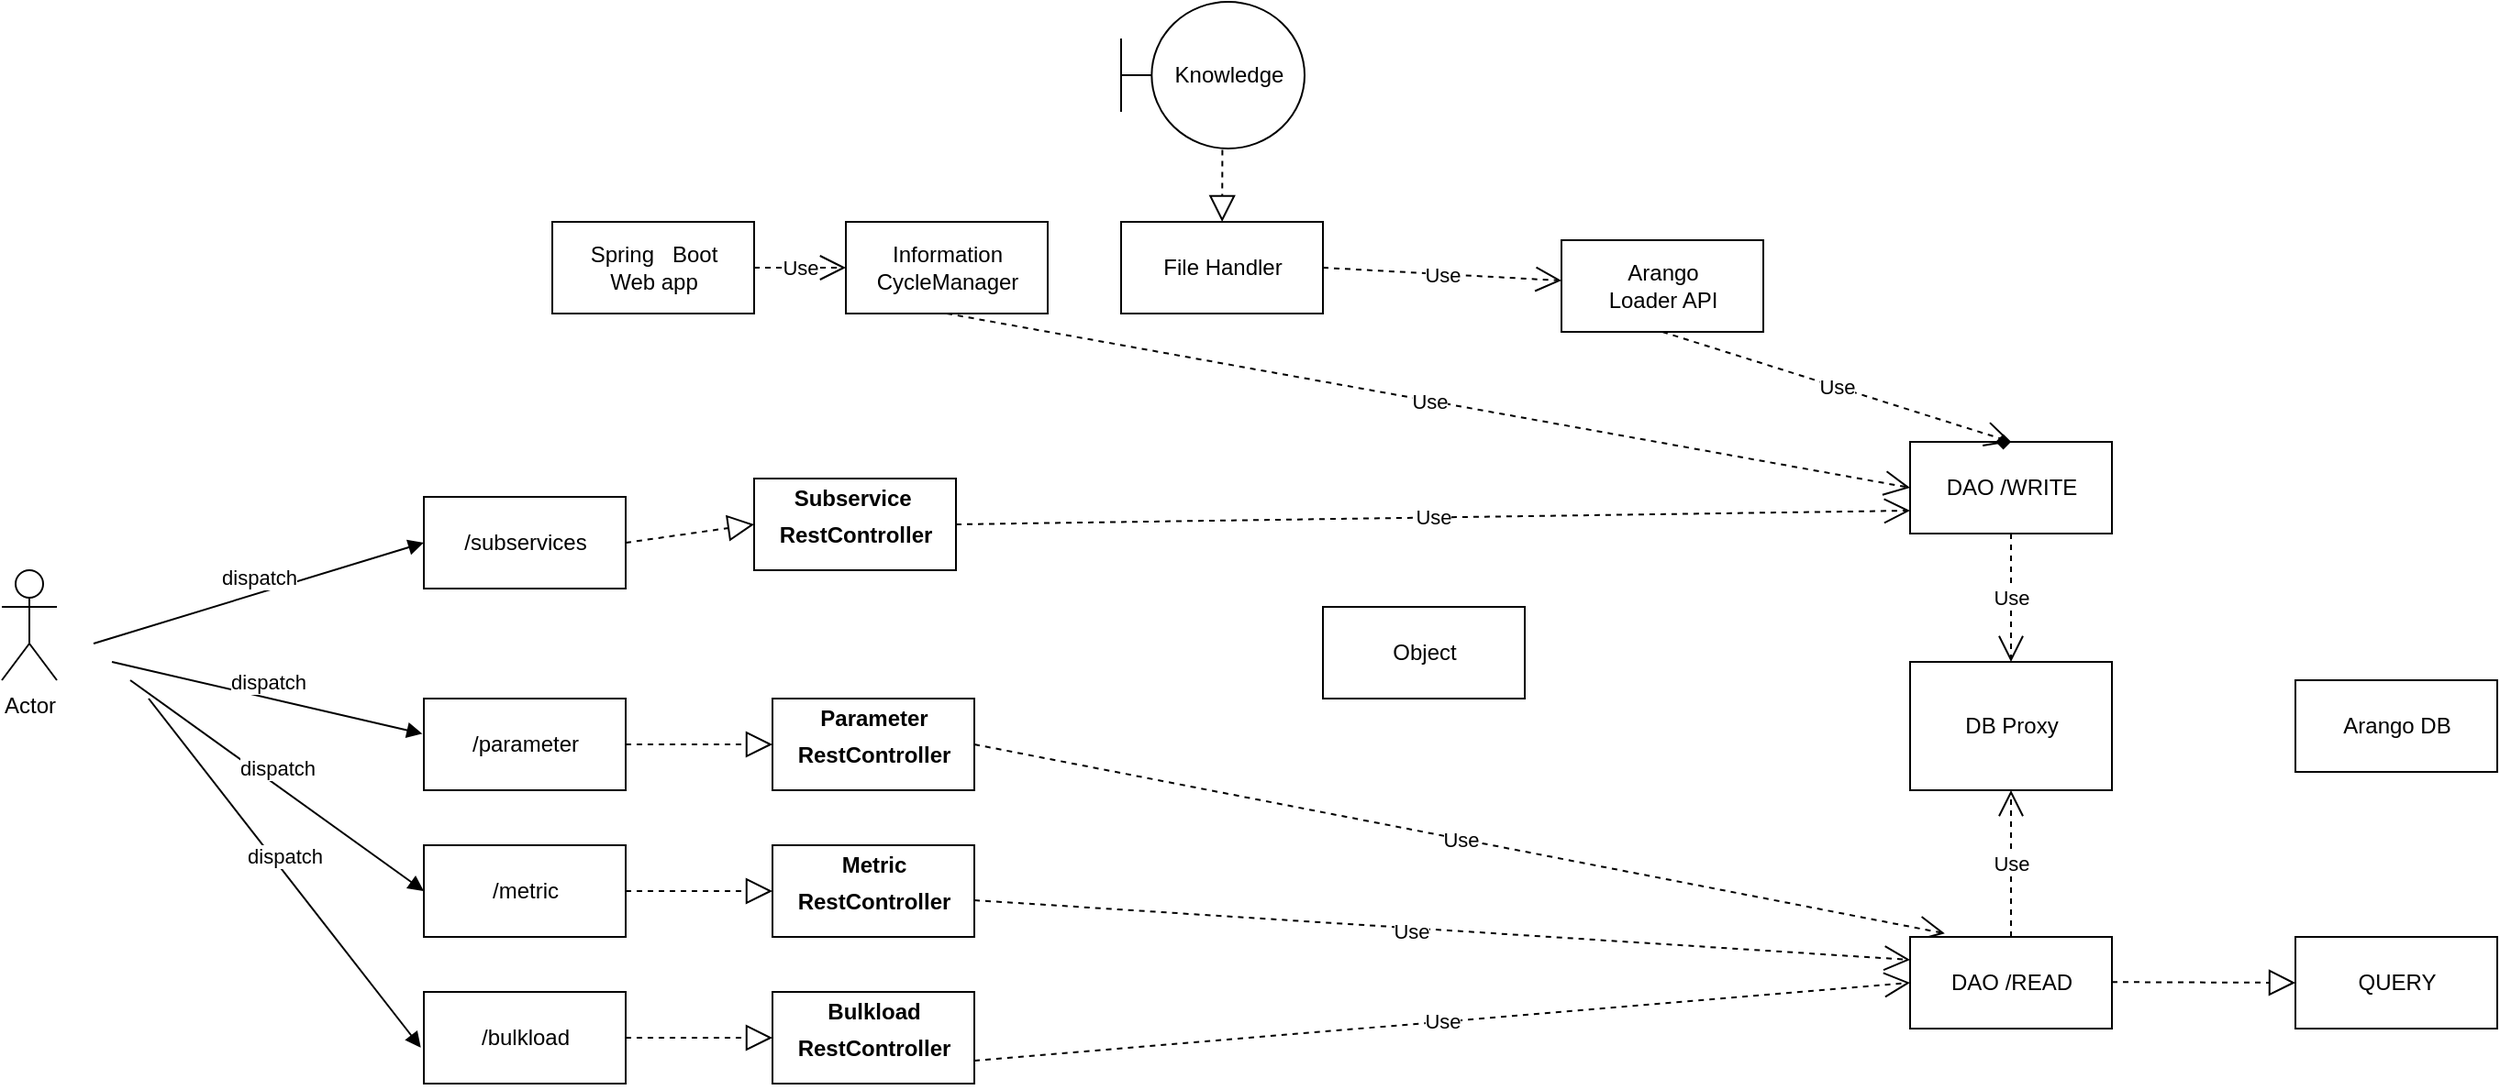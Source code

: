 <mxfile version="15.9.4" type="github">
  <diagram name="Page-1" id="9361dd3d-8414-5efd-6122-117bd74ce7a7">
    <mxGraphModel dx="1527" dy="813" grid="1" gridSize="10" guides="1" tooltips="1" connect="1" arrows="1" fold="1" page="0" pageScale="1.5" pageWidth="826" pageHeight="1169" background="none" math="0" shadow="0">
      <root>
        <mxCell id="0" />
        <mxCell id="1" parent="0" />
        <mxCell id="D8efox3JSMdk16xI1zfX-89" value="Actor" style="shape=umlActor;verticalLabelPosition=bottom;verticalAlign=top;html=1;" vertex="1" parent="1">
          <mxGeometry x="240" y="420" width="30" height="60" as="geometry" />
        </mxCell>
        <mxCell id="D8efox3JSMdk16xI1zfX-90" value="/subservices" style="html=1;" vertex="1" parent="1">
          <mxGeometry x="470" y="380" width="110" height="50" as="geometry" />
        </mxCell>
        <mxCell id="D8efox3JSMdk16xI1zfX-92" value="dispatch" style="html=1;verticalAlign=bottom;endArrow=block;rounded=0;entryX=0;entryY=0.5;entryDx=0;entryDy=0;" edge="1" parent="1" target="D8efox3JSMdk16xI1zfX-90">
          <mxGeometry width="80" relative="1" as="geometry">
            <mxPoint x="290" y="460" as="sourcePoint" />
            <mxPoint x="370" y="460" as="targetPoint" />
          </mxGeometry>
        </mxCell>
        <mxCell id="D8efox3JSMdk16xI1zfX-95" value="&lt;p style=&quot;margin: 6px 0px 0px&quot;&gt;&lt;b&gt;Subservice&amp;nbsp;&lt;/b&gt;&lt;/p&gt;&lt;p style=&quot;margin: 6px 0px 0px&quot;&gt;&lt;b&gt;RestController&lt;/b&gt;&lt;/p&gt;&lt;div&gt;&lt;b&gt;&lt;br&gt;&lt;/b&gt;&lt;/div&gt;" style="html=1;" vertex="1" parent="1">
          <mxGeometry x="650" y="370" width="110" height="50" as="geometry" />
        </mxCell>
        <mxCell id="D8efox3JSMdk16xI1zfX-97" value="DB Proxy" style="html=1;" vertex="1" parent="1">
          <mxGeometry x="1280" y="470" width="110" height="70" as="geometry" />
        </mxCell>
        <mxCell id="D8efox3JSMdk16xI1zfX-102" value="/parameter" style="html=1;" vertex="1" parent="1">
          <mxGeometry x="470" y="490" width="110" height="50" as="geometry" />
        </mxCell>
        <mxCell id="D8efox3JSMdk16xI1zfX-103" value="/bulkload" style="html=1;" vertex="1" parent="1">
          <mxGeometry x="470" y="650" width="110" height="50" as="geometry" />
        </mxCell>
        <mxCell id="D8efox3JSMdk16xI1zfX-104" value="/metric" style="html=1;" vertex="1" parent="1">
          <mxGeometry x="470" y="570" width="110" height="50" as="geometry" />
        </mxCell>
        <mxCell id="D8efox3JSMdk16xI1zfX-105" value="&lt;p style=&quot;margin: 6px 0px 0px&quot;&gt;&lt;b&gt;Parameter&lt;/b&gt;&lt;/p&gt;&lt;p style=&quot;margin: 6px 0px 0px&quot;&gt;&lt;b&gt;RestController&lt;/b&gt;&lt;br&gt;&lt;/p&gt;&lt;div&gt;&lt;b&gt;&lt;br&gt;&lt;/b&gt;&lt;/div&gt;" style="html=1;" vertex="1" parent="1">
          <mxGeometry x="660" y="490" width="110" height="50" as="geometry" />
        </mxCell>
        <mxCell id="D8efox3JSMdk16xI1zfX-106" value="&lt;p style=&quot;margin: 6px 0px 0px&quot;&gt;&lt;b&gt;Metric&lt;/b&gt;&lt;/p&gt;&lt;p style=&quot;margin: 6px 0px 0px&quot;&gt;&lt;b&gt;RestController&lt;/b&gt;&lt;/p&gt;&lt;div&gt;&lt;b&gt;&lt;br&gt;&lt;/b&gt;&lt;/div&gt;" style="html=1;" vertex="1" parent="1">
          <mxGeometry x="660" y="570" width="110" height="50" as="geometry" />
        </mxCell>
        <mxCell id="D8efox3JSMdk16xI1zfX-107" value="&lt;p style=&quot;margin: 6px 0px 0px&quot;&gt;&lt;b&gt;Bulkload&lt;/b&gt;&lt;/p&gt;&lt;p style=&quot;margin: 6px 0px 0px&quot;&gt;&lt;b&gt;RestController&lt;/b&gt;&lt;/p&gt;&lt;div&gt;&lt;b&gt;&lt;br&gt;&lt;/b&gt;&lt;/div&gt;" style="html=1;" vertex="1" parent="1">
          <mxGeometry x="660" y="650" width="110" height="50" as="geometry" />
        </mxCell>
        <mxCell id="D8efox3JSMdk16xI1zfX-115" value="Use" style="endArrow=open;endSize=12;dashed=1;html=1;rounded=0;entryX=0;entryY=0.25;entryDx=0;entryDy=0;" edge="1" parent="1" target="D8efox3JSMdk16xI1zfX-136">
          <mxGeometry x="-0.064" y="-2" width="160" relative="1" as="geometry">
            <mxPoint x="770" y="600" as="sourcePoint" />
            <mxPoint x="930" y="600" as="targetPoint" />
            <mxPoint as="offset" />
          </mxGeometry>
        </mxCell>
        <mxCell id="D8efox3JSMdk16xI1zfX-117" value="Use" style="endArrow=open;endSize=12;dashed=1;html=1;rounded=0;exitX=1;exitY=0.5;exitDx=0;exitDy=0;entryX=0;entryY=0.75;entryDx=0;entryDy=0;" edge="1" parent="1" source="D8efox3JSMdk16xI1zfX-95" target="D8efox3JSMdk16xI1zfX-132">
          <mxGeometry width="160" relative="1" as="geometry">
            <mxPoint x="910" y="470" as="sourcePoint" />
            <mxPoint x="1070" y="470" as="targetPoint" />
          </mxGeometry>
        </mxCell>
        <mxCell id="D8efox3JSMdk16xI1zfX-118" value="Use" style="endArrow=open;endSize=12;dashed=1;html=1;rounded=0;exitX=1;exitY=0.5;exitDx=0;exitDy=0;entryX=0.172;entryY=-0.038;entryDx=0;entryDy=0;entryPerimeter=0;" edge="1" parent="1" source="D8efox3JSMdk16xI1zfX-105" target="D8efox3JSMdk16xI1zfX-136">
          <mxGeometry width="160" relative="1" as="geometry">
            <mxPoint x="910" y="470" as="sourcePoint" />
            <mxPoint x="1070" y="470" as="targetPoint" />
          </mxGeometry>
        </mxCell>
        <mxCell id="D8efox3JSMdk16xI1zfX-120" value="dispatch" style="html=1;verticalAlign=bottom;endArrow=block;rounded=0;entryX=-0.007;entryY=0.384;entryDx=0;entryDy=0;entryPerimeter=0;" edge="1" parent="1" target="D8efox3JSMdk16xI1zfX-102">
          <mxGeometry width="80" relative="1" as="geometry">
            <mxPoint x="300" y="470" as="sourcePoint" />
            <mxPoint x="480" y="415" as="targetPoint" />
          </mxGeometry>
        </mxCell>
        <mxCell id="D8efox3JSMdk16xI1zfX-121" value="dispatch" style="html=1;verticalAlign=bottom;endArrow=block;rounded=0;entryX=0;entryY=0.5;entryDx=0;entryDy=0;" edge="1" parent="1" target="D8efox3JSMdk16xI1zfX-104">
          <mxGeometry width="80" relative="1" as="geometry">
            <mxPoint x="310" y="480" as="sourcePoint" />
            <mxPoint x="479.23" y="519.2" as="targetPoint" />
          </mxGeometry>
        </mxCell>
        <mxCell id="D8efox3JSMdk16xI1zfX-122" value="dispatch" style="html=1;verticalAlign=bottom;endArrow=block;rounded=0;entryX=-0.015;entryY=0.608;entryDx=0;entryDy=0;entryPerimeter=0;" edge="1" parent="1" target="D8efox3JSMdk16xI1zfX-103">
          <mxGeometry width="80" relative="1" as="geometry">
            <mxPoint x="320" y="490" as="sourcePoint" />
            <mxPoint x="480" y="605" as="targetPoint" />
          </mxGeometry>
        </mxCell>
        <mxCell id="D8efox3JSMdk16xI1zfX-126" value="" style="endArrow=block;dashed=1;endFill=0;endSize=12;html=1;rounded=0;exitX=1;exitY=0.5;exitDx=0;exitDy=0;entryX=0;entryY=0.5;entryDx=0;entryDy=0;" edge="1" parent="1" source="D8efox3JSMdk16xI1zfX-90" target="D8efox3JSMdk16xI1zfX-95">
          <mxGeometry width="160" relative="1" as="geometry">
            <mxPoint x="910" y="470" as="sourcePoint" />
            <mxPoint x="1070" y="470" as="targetPoint" />
          </mxGeometry>
        </mxCell>
        <mxCell id="D8efox3JSMdk16xI1zfX-127" value="" style="endArrow=block;dashed=1;endFill=0;endSize=12;html=1;rounded=0;exitX=1;exitY=0.5;exitDx=0;exitDy=0;entryX=0;entryY=0.5;entryDx=0;entryDy=0;" edge="1" parent="1" source="D8efox3JSMdk16xI1zfX-102" target="D8efox3JSMdk16xI1zfX-105">
          <mxGeometry width="160" relative="1" as="geometry">
            <mxPoint x="590" y="415" as="sourcePoint" />
            <mxPoint x="660" y="405" as="targetPoint" />
          </mxGeometry>
        </mxCell>
        <mxCell id="D8efox3JSMdk16xI1zfX-128" value="" style="endArrow=block;dashed=1;endFill=0;endSize=12;html=1;rounded=0;exitX=1;exitY=0.5;exitDx=0;exitDy=0;entryX=0;entryY=0.5;entryDx=0;entryDy=0;" edge="1" parent="1" source="D8efox3JSMdk16xI1zfX-104" target="D8efox3JSMdk16xI1zfX-106">
          <mxGeometry width="160" relative="1" as="geometry">
            <mxPoint x="590" y="525" as="sourcePoint" />
            <mxPoint x="670" y="525" as="targetPoint" />
          </mxGeometry>
        </mxCell>
        <mxCell id="D8efox3JSMdk16xI1zfX-129" value="" style="endArrow=block;dashed=1;endFill=0;endSize=12;html=1;rounded=0;exitX=1;exitY=0.5;exitDx=0;exitDy=0;entryX=0;entryY=0.5;entryDx=0;entryDy=0;" edge="1" parent="1" source="D8efox3JSMdk16xI1zfX-103" target="D8efox3JSMdk16xI1zfX-107">
          <mxGeometry width="160" relative="1" as="geometry">
            <mxPoint x="590" y="605" as="sourcePoint" />
            <mxPoint x="670" y="605" as="targetPoint" />
          </mxGeometry>
        </mxCell>
        <mxCell id="D8efox3JSMdk16xI1zfX-130" value="Spring&amp;nbsp; &amp;nbsp;Boot &lt;br&gt;Web app" style="html=1;" vertex="1" parent="1">
          <mxGeometry x="540" y="230" width="110" height="50" as="geometry" />
        </mxCell>
        <mxCell id="D8efox3JSMdk16xI1zfX-132" value="DAO /WRITE" style="html=1;" vertex="1" parent="1">
          <mxGeometry x="1280" y="350" width="110" height="50" as="geometry" />
        </mxCell>
        <mxCell id="D8efox3JSMdk16xI1zfX-133" value="Information&lt;br&gt;CycleManager" style="html=1;" vertex="1" parent="1">
          <mxGeometry x="700" y="230" width="110" height="50" as="geometry" />
        </mxCell>
        <mxCell id="D8efox3JSMdk16xI1zfX-134" style="edgeStyle=orthogonalEdgeStyle;rounded=0;orthogonalLoop=1;jettySize=auto;html=1;exitX=0.25;exitY=0;exitDx=0;exitDy=0;entryX=0.5;entryY=0;entryDx=0;entryDy=0;endArrow=diamond;endFill=1;" edge="1" parent="1" source="D8efox3JSMdk16xI1zfX-132" target="D8efox3JSMdk16xI1zfX-132">
          <mxGeometry relative="1" as="geometry" />
        </mxCell>
        <mxCell id="D8efox3JSMdk16xI1zfX-135" value="Arango&lt;br&gt;Loader API" style="html=1;" vertex="1" parent="1">
          <mxGeometry x="1090" y="240" width="110" height="50" as="geometry" />
        </mxCell>
        <mxCell id="D8efox3JSMdk16xI1zfX-136" value="DAO /READ" style="html=1;" vertex="1" parent="1">
          <mxGeometry x="1280" y="620" width="110" height="50" as="geometry" />
        </mxCell>
        <mxCell id="D8efox3JSMdk16xI1zfX-137" value="File Handler" style="html=1;" vertex="1" parent="1">
          <mxGeometry x="850" y="230" width="110" height="50" as="geometry" />
        </mxCell>
        <mxCell id="D8efox3JSMdk16xI1zfX-139" value="Use" style="endArrow=open;endSize=12;dashed=1;html=1;rounded=0;exitX=0.5;exitY=1;exitDx=0;exitDy=0;entryX=0.5;entryY=0;entryDx=0;entryDy=0;" edge="1" parent="1" source="D8efox3JSMdk16xI1zfX-132" target="D8efox3JSMdk16xI1zfX-97">
          <mxGeometry width="160" relative="1" as="geometry">
            <mxPoint x="1160" y="419.2" as="sourcePoint" />
            <mxPoint x="1400" y="500" as="targetPoint" />
          </mxGeometry>
        </mxCell>
        <mxCell id="D8efox3JSMdk16xI1zfX-141" value="Use" style="endArrow=open;endSize=12;dashed=1;html=1;rounded=0;exitX=1;exitY=0.5;exitDx=0;exitDy=0;entryX=0;entryY=0.5;entryDx=0;entryDy=0;" edge="1" parent="1" source="D8efox3JSMdk16xI1zfX-130" target="D8efox3JSMdk16xI1zfX-133">
          <mxGeometry width="160" relative="1" as="geometry">
            <mxPoint x="910" y="450" as="sourcePoint" />
            <mxPoint x="1070" y="450" as="targetPoint" />
          </mxGeometry>
        </mxCell>
        <mxCell id="D8efox3JSMdk16xI1zfX-143" value="Use" style="endArrow=open;endSize=12;dashed=1;html=1;rounded=0;exitX=0.5;exitY=1;exitDx=0;exitDy=0;entryX=0;entryY=0.5;entryDx=0;entryDy=0;" edge="1" parent="1" source="D8efox3JSMdk16xI1zfX-133" target="D8efox3JSMdk16xI1zfX-132">
          <mxGeometry width="160" relative="1" as="geometry">
            <mxPoint x="910" y="450" as="sourcePoint" />
            <mxPoint x="1150" y="360" as="targetPoint" />
          </mxGeometry>
        </mxCell>
        <mxCell id="D8efox3JSMdk16xI1zfX-146" value="Use" style="endArrow=open;endSize=12;dashed=1;html=1;rounded=0;exitX=1;exitY=0.75;exitDx=0;exitDy=0;entryX=0;entryY=0.5;entryDx=0;entryDy=0;" edge="1" parent="1" source="D8efox3JSMdk16xI1zfX-107" target="D8efox3JSMdk16xI1zfX-136">
          <mxGeometry width="160" relative="1" as="geometry">
            <mxPoint x="910" y="450" as="sourcePoint" />
            <mxPoint x="1070" y="450" as="targetPoint" />
          </mxGeometry>
        </mxCell>
        <mxCell id="D8efox3JSMdk16xI1zfX-147" value="Use" style="endArrow=open;endSize=12;dashed=1;html=1;rounded=0;exitX=1;exitY=0.5;exitDx=0;exitDy=0;" edge="1" parent="1" source="D8efox3JSMdk16xI1zfX-137" target="D8efox3JSMdk16xI1zfX-135">
          <mxGeometry width="160" relative="1" as="geometry">
            <mxPoint x="765" y="290" as="sourcePoint" />
            <mxPoint x="1160" y="370" as="targetPoint" />
          </mxGeometry>
        </mxCell>
        <mxCell id="D8efox3JSMdk16xI1zfX-148" value="Use" style="endArrow=open;endSize=12;dashed=1;html=1;rounded=0;exitX=0.5;exitY=1;exitDx=0;exitDy=0;" edge="1" parent="1" source="D8efox3JSMdk16xI1zfX-135">
          <mxGeometry width="160" relative="1" as="geometry">
            <mxPoint x="970" y="265" as="sourcePoint" />
            <mxPoint x="1335" y="350" as="targetPoint" />
          </mxGeometry>
        </mxCell>
        <mxCell id="D8efox3JSMdk16xI1zfX-149" value="Use" style="endArrow=open;endSize=12;dashed=1;html=1;rounded=0;exitX=0.5;exitY=0;exitDx=0;exitDy=0;entryX=0.5;entryY=1;entryDx=0;entryDy=0;" edge="1" parent="1" source="D8efox3JSMdk16xI1zfX-136" target="D8efox3JSMdk16xI1zfX-97">
          <mxGeometry width="160" relative="1" as="geometry">
            <mxPoint x="780" y="697.5" as="sourcePoint" />
            <mxPoint x="1140" y="675" as="targetPoint" />
          </mxGeometry>
        </mxCell>
        <mxCell id="D8efox3JSMdk16xI1zfX-151" value="Arango DB" style="html=1;" vertex="1" parent="1">
          <mxGeometry x="1490" y="480" width="110" height="50" as="geometry" />
        </mxCell>
        <mxCell id="D8efox3JSMdk16xI1zfX-152" value="Knowledge" style="shape=umlBoundary;whiteSpace=wrap;html=1;" vertex="1" parent="1">
          <mxGeometry x="850" y="110" width="100" height="80" as="geometry" />
        </mxCell>
        <mxCell id="D8efox3JSMdk16xI1zfX-154" value="" style="endArrow=block;dashed=1;endFill=0;endSize=12;html=1;rounded=0;exitX=0.552;exitY=1.01;exitDx=0;exitDy=0;exitPerimeter=0;" edge="1" parent="1" source="D8efox3JSMdk16xI1zfX-152" target="D8efox3JSMdk16xI1zfX-137">
          <mxGeometry width="160" relative="1" as="geometry">
            <mxPoint x="950" y="200" as="sourcePoint" />
            <mxPoint x="1110" y="200" as="targetPoint" />
          </mxGeometry>
        </mxCell>
        <mxCell id="D8efox3JSMdk16xI1zfX-156" value="Object" style="html=1;" vertex="1" parent="1">
          <mxGeometry x="960" y="440" width="110" height="50" as="geometry" />
        </mxCell>
        <mxCell id="D8efox3JSMdk16xI1zfX-157" value="Object" style="html=1;" vertex="1" parent="1">
          <mxGeometry x="960" y="440" width="110" height="50" as="geometry" />
        </mxCell>
        <mxCell id="D8efox3JSMdk16xI1zfX-158" value="Object" style="html=1;" vertex="1" parent="1">
          <mxGeometry x="960" y="440" width="110" height="50" as="geometry" />
        </mxCell>
        <mxCell id="D8efox3JSMdk16xI1zfX-159" value="QUERY" style="html=1;" vertex="1" parent="1">
          <mxGeometry x="1490" y="620" width="110" height="50" as="geometry" />
        </mxCell>
        <mxCell id="D8efox3JSMdk16xI1zfX-160" value="" style="endArrow=block;dashed=1;endFill=0;endSize=12;html=1;rounded=0;" edge="1" parent="1">
          <mxGeometry width="160" relative="1" as="geometry">
            <mxPoint x="1390" y="644.63" as="sourcePoint" />
            <mxPoint x="1490" y="645" as="targetPoint" />
          </mxGeometry>
        </mxCell>
      </root>
    </mxGraphModel>
  </diagram>
</mxfile>
